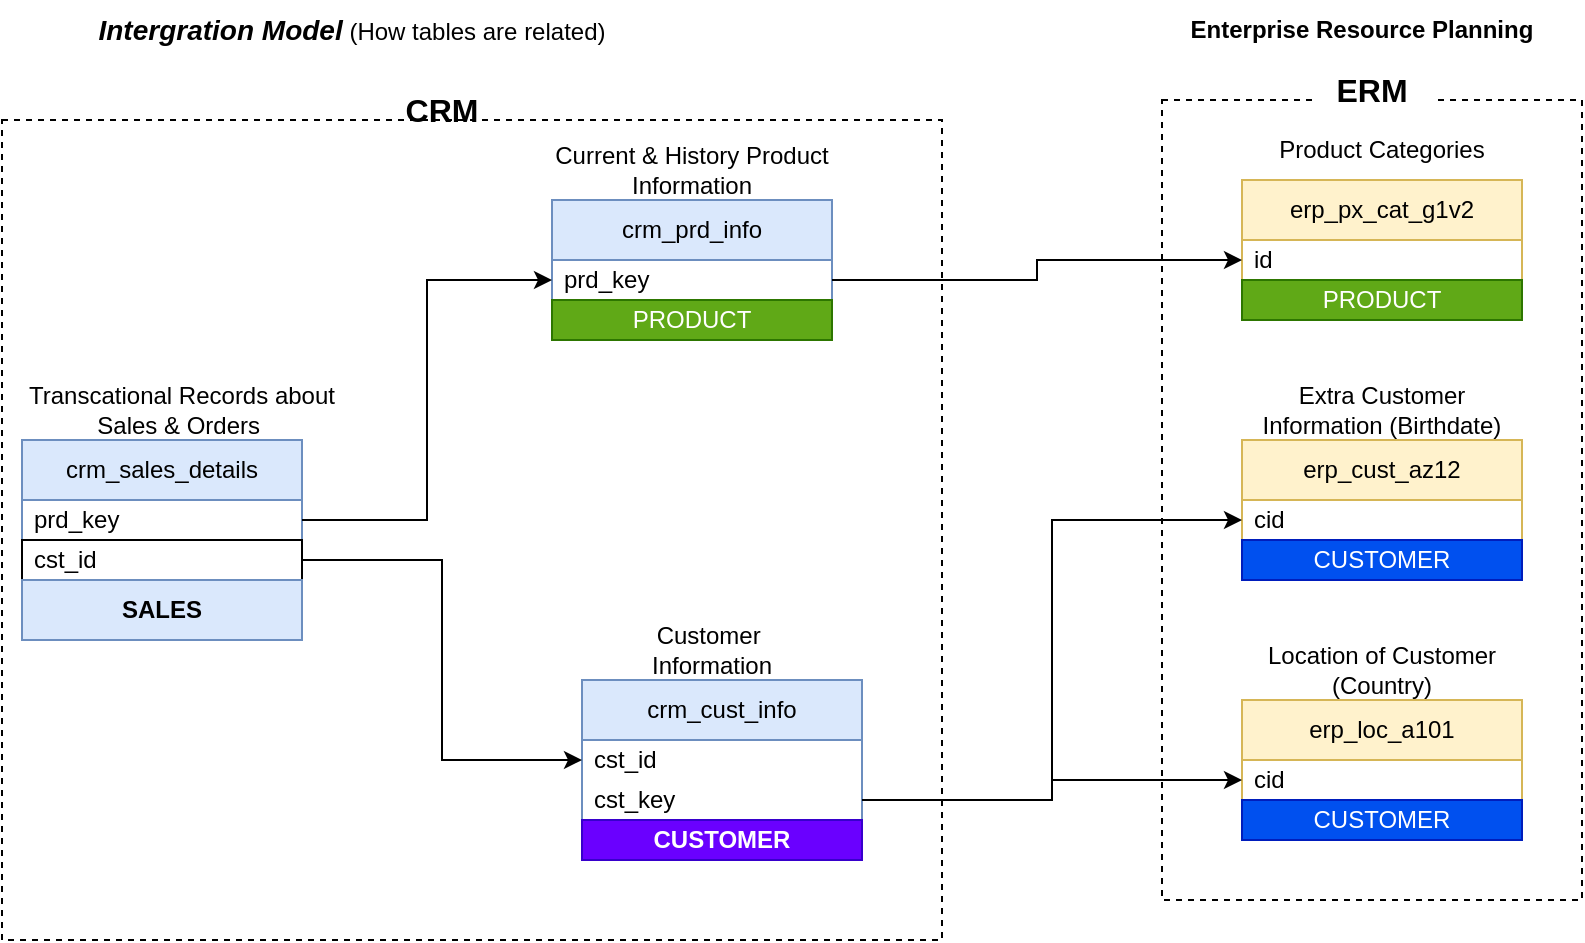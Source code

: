 <mxfile version="28.1.2">
  <diagram name="Page-1" id="SJIx_TMV2mGabPRBRpuI">
    <mxGraphModel dx="806" dy="531" grid="1" gridSize="10" guides="1" tooltips="1" connect="1" arrows="1" fold="1" page="1" pageScale="1" pageWidth="850" pageHeight="1100" math="0" shadow="0">
      <root>
        <mxCell id="0" />
        <mxCell id="1" parent="0" />
        <mxCell id="q6Q0hkMuluO9ET0uAF98-1" value="crm_sales_details" style="swimlane;fontStyle=0;childLayout=stackLayout;horizontal=1;startSize=30;horizontalStack=0;resizeParent=1;resizeParentMax=0;resizeLast=0;collapsible=1;marginBottom=0;whiteSpace=wrap;html=1;fillColor=#dae8fc;strokeColor=#6c8ebf;" vertex="1" parent="1">
          <mxGeometry x="20" y="230" width="140" height="100" as="geometry" />
        </mxCell>
        <mxCell id="q6Q0hkMuluO9ET0uAF98-2" value="prd_key" style="text;strokeColor=none;fillColor=none;align=left;verticalAlign=middle;spacingLeft=4;spacingRight=4;overflow=hidden;points=[[0,0.5],[1,0.5]];portConstraint=eastwest;rotatable=0;whiteSpace=wrap;html=1;" vertex="1" parent="q6Q0hkMuluO9ET0uAF98-1">
          <mxGeometry y="30" width="140" height="20" as="geometry" />
        </mxCell>
        <mxCell id="q6Q0hkMuluO9ET0uAF98-3" value="cst_id" style="text;strokeColor=default;fillColor=none;align=left;verticalAlign=middle;spacingLeft=4;spacingRight=4;overflow=hidden;points=[[0,0.5],[1,0.5]];portConstraint=eastwest;rotatable=0;whiteSpace=wrap;html=1;" vertex="1" parent="q6Q0hkMuluO9ET0uAF98-1">
          <mxGeometry y="50" width="140" height="20" as="geometry" />
        </mxCell>
        <mxCell id="q6Q0hkMuluO9ET0uAF98-4" value="&lt;b&gt;SALES&lt;/b&gt;" style="text;strokeColor=#6c8ebf;fillColor=#dae8fc;align=center;verticalAlign=middle;spacingLeft=4;spacingRight=4;overflow=hidden;points=[[0,0.5],[1,0.5]];portConstraint=eastwest;rotatable=0;whiteSpace=wrap;html=1;" vertex="1" parent="q6Q0hkMuluO9ET0uAF98-1">
          <mxGeometry y="70" width="140" height="30" as="geometry" />
        </mxCell>
        <mxCell id="q6Q0hkMuluO9ET0uAF98-5" value="Transcational Records about&lt;div&gt;Sales &amp;amp; Orders&amp;nbsp;&lt;/div&gt;" style="text;html=1;align=center;verticalAlign=middle;whiteSpace=wrap;rounded=0;" vertex="1" parent="1">
          <mxGeometry x="20" y="200" width="160" height="30" as="geometry" />
        </mxCell>
        <mxCell id="q6Q0hkMuluO9ET0uAF98-19" value="crm_cust_info" style="swimlane;fontStyle=0;childLayout=stackLayout;horizontal=1;startSize=30;horizontalStack=0;resizeParent=1;resizeParentMax=0;resizeLast=0;collapsible=1;marginBottom=0;whiteSpace=wrap;html=1;fillColor=#dae8fc;strokeColor=#6c8ebf;" vertex="1" parent="1">
          <mxGeometry x="300" y="350" width="140" height="90" as="geometry" />
        </mxCell>
        <mxCell id="q6Q0hkMuluO9ET0uAF98-20" value="cst_id" style="text;strokeColor=none;fillColor=none;align=left;verticalAlign=middle;spacingLeft=4;spacingRight=4;overflow=hidden;points=[[0,0.5],[1,0.5]];portConstraint=eastwest;rotatable=0;whiteSpace=wrap;html=1;" vertex="1" parent="q6Q0hkMuluO9ET0uAF98-19">
          <mxGeometry y="30" width="140" height="20" as="geometry" />
        </mxCell>
        <mxCell id="q6Q0hkMuluO9ET0uAF98-21" value="cst_key" style="text;strokeColor=none;fillColor=none;align=left;verticalAlign=middle;spacingLeft=4;spacingRight=4;overflow=hidden;points=[[0,0.5],[1,0.5]];portConstraint=eastwest;rotatable=0;whiteSpace=wrap;html=1;" vertex="1" parent="q6Q0hkMuluO9ET0uAF98-19">
          <mxGeometry y="50" width="140" height="20" as="geometry" />
        </mxCell>
        <mxCell id="q6Q0hkMuluO9ET0uAF98-22" value="&lt;b&gt;CUSTOMER&lt;/b&gt;" style="text;strokeColor=#3700CC;fillColor=#6a00ff;align=center;verticalAlign=middle;spacingLeft=4;spacingRight=4;overflow=hidden;points=[[0,0.5],[1,0.5]];portConstraint=eastwest;rotatable=0;whiteSpace=wrap;html=1;fontColor=#ffffff;" vertex="1" parent="q6Q0hkMuluO9ET0uAF98-19">
          <mxGeometry y="70" width="140" height="20" as="geometry" />
        </mxCell>
        <mxCell id="q6Q0hkMuluO9ET0uAF98-23" value="Customer&amp;nbsp;&lt;div&gt;Information&lt;/div&gt;" style="text;html=1;align=center;verticalAlign=middle;whiteSpace=wrap;rounded=0;" vertex="1" parent="1">
          <mxGeometry x="300" y="320" width="130" height="30" as="geometry" />
        </mxCell>
        <mxCell id="q6Q0hkMuluO9ET0uAF98-24" value="crm_prd_info" style="swimlane;fontStyle=0;childLayout=stackLayout;horizontal=1;startSize=30;horizontalStack=0;resizeParent=1;resizeParentMax=0;resizeLast=0;collapsible=1;marginBottom=0;whiteSpace=wrap;html=1;fillColor=#dae8fc;strokeColor=#6c8ebf;" vertex="1" parent="1">
          <mxGeometry x="285" y="110" width="140" height="70" as="geometry" />
        </mxCell>
        <mxCell id="q6Q0hkMuluO9ET0uAF98-25" value="prd_key" style="text;strokeColor=none;fillColor=none;align=left;verticalAlign=middle;spacingLeft=4;spacingRight=4;overflow=hidden;points=[[0,0.5],[1,0.5]];portConstraint=eastwest;rotatable=0;whiteSpace=wrap;html=1;" vertex="1" parent="q6Q0hkMuluO9ET0uAF98-24">
          <mxGeometry y="30" width="140" height="20" as="geometry" />
        </mxCell>
        <mxCell id="q6Q0hkMuluO9ET0uAF98-26" value="PRODUCT" style="text;strokeColor=#2D7600;fillColor=#60a917;align=center;verticalAlign=middle;spacingLeft=4;spacingRight=4;overflow=hidden;points=[[0,0.5],[1,0.5]];portConstraint=eastwest;rotatable=0;whiteSpace=wrap;html=1;fontColor=#ffffff;" vertex="1" parent="q6Q0hkMuluO9ET0uAF98-24">
          <mxGeometry y="50" width="140" height="20" as="geometry" />
        </mxCell>
        <mxCell id="q6Q0hkMuluO9ET0uAF98-28" value="Current &amp;amp; History Product Information" style="text;html=1;align=center;verticalAlign=middle;whiteSpace=wrap;rounded=0;" vertex="1" parent="1">
          <mxGeometry x="285" y="80" width="140" height="30" as="geometry" />
        </mxCell>
        <mxCell id="q6Q0hkMuluO9ET0uAF98-32" value="&lt;b style=&quot;&quot;&gt;&lt;font style=&quot;font-size: 16px;&quot;&gt;CRM&lt;/font&gt;&lt;/b&gt;" style="text;html=1;align=center;verticalAlign=middle;whiteSpace=wrap;rounded=0;fillColor=default;" vertex="1" parent="1">
          <mxGeometry x="200" y="50" width="60" height="30" as="geometry" />
        </mxCell>
        <mxCell id="q6Q0hkMuluO9ET0uAF98-33" style="edgeStyle=orthogonalEdgeStyle;rounded=0;orthogonalLoop=1;jettySize=auto;html=1;entryX=0;entryY=0.5;entryDx=0;entryDy=0;" edge="1" parent="1" source="q6Q0hkMuluO9ET0uAF98-2" target="q6Q0hkMuluO9ET0uAF98-25">
          <mxGeometry relative="1" as="geometry" />
        </mxCell>
        <mxCell id="q6Q0hkMuluO9ET0uAF98-34" style="edgeStyle=orthogonalEdgeStyle;rounded=0;orthogonalLoop=1;jettySize=auto;html=1;entryX=0;entryY=0.5;entryDx=0;entryDy=0;" edge="1" parent="1" source="q6Q0hkMuluO9ET0uAF98-3" target="q6Q0hkMuluO9ET0uAF98-20">
          <mxGeometry relative="1" as="geometry" />
        </mxCell>
        <mxCell id="q6Q0hkMuluO9ET0uAF98-36" value="erp_px_cat_g1v2" style="swimlane;fontStyle=0;childLayout=stackLayout;horizontal=1;startSize=30;horizontalStack=0;resizeParent=1;resizeParentMax=0;resizeLast=0;collapsible=1;marginBottom=0;whiteSpace=wrap;html=1;fillColor=#fff2cc;strokeColor=#d6b656;" vertex="1" parent="1">
          <mxGeometry x="630" y="100" width="140" height="70" as="geometry" />
        </mxCell>
        <mxCell id="q6Q0hkMuluO9ET0uAF98-37" value="id" style="text;strokeColor=none;fillColor=none;align=left;verticalAlign=middle;spacingLeft=4;spacingRight=4;overflow=hidden;points=[[0,0.5],[1,0.5]];portConstraint=eastwest;rotatable=0;whiteSpace=wrap;html=1;" vertex="1" parent="q6Q0hkMuluO9ET0uAF98-36">
          <mxGeometry y="30" width="140" height="20" as="geometry" />
        </mxCell>
        <mxCell id="q6Q0hkMuluO9ET0uAF98-38" value="PRODUCT" style="text;strokeColor=#2D7600;fillColor=#60a917;align=center;verticalAlign=middle;spacingLeft=4;spacingRight=4;overflow=hidden;points=[[0,0.5],[1,0.5]];portConstraint=eastwest;rotatable=0;whiteSpace=wrap;html=1;fontColor=#ffffff;" vertex="1" parent="q6Q0hkMuluO9ET0uAF98-36">
          <mxGeometry y="50" width="140" height="20" as="geometry" />
        </mxCell>
        <mxCell id="q6Q0hkMuluO9ET0uAF98-40" value="erp_cust_az12" style="swimlane;fontStyle=0;childLayout=stackLayout;horizontal=1;startSize=30;horizontalStack=0;resizeParent=1;resizeParentMax=0;resizeLast=0;collapsible=1;marginBottom=0;whiteSpace=wrap;html=1;fillColor=#fff2cc;strokeColor=#d6b656;" vertex="1" parent="1">
          <mxGeometry x="630" y="230" width="140" height="70" as="geometry" />
        </mxCell>
        <mxCell id="q6Q0hkMuluO9ET0uAF98-41" value="cid" style="text;strokeColor=none;fillColor=none;align=left;verticalAlign=middle;spacingLeft=4;spacingRight=4;overflow=hidden;points=[[0,0.5],[1,0.5]];portConstraint=eastwest;rotatable=0;whiteSpace=wrap;html=1;" vertex="1" parent="q6Q0hkMuluO9ET0uAF98-40">
          <mxGeometry y="30" width="140" height="20" as="geometry" />
        </mxCell>
        <mxCell id="q6Q0hkMuluO9ET0uAF98-42" value="CUSTOMER" style="text;strokeColor=#001DBC;fillColor=#0050ef;align=center;verticalAlign=middle;spacingLeft=4;spacingRight=4;overflow=hidden;points=[[0,0.5],[1,0.5]];portConstraint=eastwest;rotatable=0;whiteSpace=wrap;html=1;fontColor=#ffffff;" vertex="1" parent="q6Q0hkMuluO9ET0uAF98-40">
          <mxGeometry y="50" width="140" height="20" as="geometry" />
        </mxCell>
        <mxCell id="q6Q0hkMuluO9ET0uAF98-46" value="erp_loc_a101" style="swimlane;fontStyle=0;childLayout=stackLayout;horizontal=1;startSize=30;horizontalStack=0;resizeParent=1;resizeParentMax=0;resizeLast=0;collapsible=1;marginBottom=0;whiteSpace=wrap;html=1;fillColor=#fff2cc;strokeColor=#d6b656;" vertex="1" parent="1">
          <mxGeometry x="630" y="360" width="140" height="70" as="geometry" />
        </mxCell>
        <mxCell id="q6Q0hkMuluO9ET0uAF98-47" value="cid" style="text;strokeColor=none;fillColor=none;align=left;verticalAlign=middle;spacingLeft=4;spacingRight=4;overflow=hidden;points=[[0,0.5],[1,0.5]];portConstraint=eastwest;rotatable=0;whiteSpace=wrap;html=1;" vertex="1" parent="q6Q0hkMuluO9ET0uAF98-46">
          <mxGeometry y="30" width="140" height="20" as="geometry" />
        </mxCell>
        <mxCell id="q6Q0hkMuluO9ET0uAF98-48" value="CUSTOMER" style="text;strokeColor=#001DBC;fillColor=#0050ef;align=center;verticalAlign=middle;spacingLeft=4;spacingRight=4;overflow=hidden;points=[[0,0.5],[1,0.5]];portConstraint=eastwest;rotatable=0;whiteSpace=wrap;html=1;fontColor=#ffffff;" vertex="1" parent="q6Q0hkMuluO9ET0uAF98-46">
          <mxGeometry y="50" width="140" height="20" as="geometry" />
        </mxCell>
        <mxCell id="q6Q0hkMuluO9ET0uAF98-49" value="Product Categories" style="text;html=1;align=center;verticalAlign=middle;whiteSpace=wrap;rounded=0;" vertex="1" parent="1">
          <mxGeometry x="630" y="70" width="140" height="30" as="geometry" />
        </mxCell>
        <mxCell id="q6Q0hkMuluO9ET0uAF98-50" value="Extra Customer Information (Birthdate)" style="text;html=1;align=center;verticalAlign=middle;whiteSpace=wrap;rounded=0;" vertex="1" parent="1">
          <mxGeometry x="630" y="200" width="140" height="30" as="geometry" />
        </mxCell>
        <mxCell id="q6Q0hkMuluO9ET0uAF98-51" value="Location of Customer (Country)" style="text;html=1;align=center;verticalAlign=middle;whiteSpace=wrap;rounded=0;" vertex="1" parent="1">
          <mxGeometry x="630" y="330" width="140" height="30" as="geometry" />
        </mxCell>
        <mxCell id="q6Q0hkMuluO9ET0uAF98-52" style="edgeStyle=orthogonalEdgeStyle;rounded=0;orthogonalLoop=1;jettySize=auto;html=1;entryX=0;entryY=0.5;entryDx=0;entryDy=0;" edge="1" parent="1" source="q6Q0hkMuluO9ET0uAF98-25" target="q6Q0hkMuluO9ET0uAF98-37">
          <mxGeometry relative="1" as="geometry" />
        </mxCell>
        <mxCell id="q6Q0hkMuluO9ET0uAF98-54" style="edgeStyle=orthogonalEdgeStyle;rounded=0;orthogonalLoop=1;jettySize=auto;html=1;entryX=0;entryY=0.5;entryDx=0;entryDy=0;" edge="1" parent="1" source="q6Q0hkMuluO9ET0uAF98-21" target="q6Q0hkMuluO9ET0uAF98-41">
          <mxGeometry relative="1" as="geometry" />
        </mxCell>
        <mxCell id="q6Q0hkMuluO9ET0uAF98-55" style="edgeStyle=orthogonalEdgeStyle;rounded=0;orthogonalLoop=1;jettySize=auto;html=1;entryX=0;entryY=0.5;entryDx=0;entryDy=0;" edge="1" parent="1" source="q6Q0hkMuluO9ET0uAF98-21" target="q6Q0hkMuluO9ET0uAF98-47">
          <mxGeometry relative="1" as="geometry" />
        </mxCell>
        <mxCell id="q6Q0hkMuluO9ET0uAF98-56" value="" style="rounded=0;whiteSpace=wrap;html=1;fillColor=none;dashed=1;" vertex="1" parent="1">
          <mxGeometry x="10" y="70" width="470" height="410" as="geometry" />
        </mxCell>
        <mxCell id="q6Q0hkMuluO9ET0uAF98-57" value="" style="rounded=0;whiteSpace=wrap;html=1;fillColor=none;dashed=1;" vertex="1" parent="1">
          <mxGeometry x="590" y="60" width="210" height="400" as="geometry" />
        </mxCell>
        <mxCell id="q6Q0hkMuluO9ET0uAF98-58" value="&lt;span style=&quot;font-size: 16px;&quot;&gt;&lt;b&gt;ERM&lt;/b&gt;&lt;/span&gt;" style="text;html=1;align=center;verticalAlign=middle;whiteSpace=wrap;rounded=0;fillColor=default;" vertex="1" parent="1">
          <mxGeometry x="665" y="40" width="60" height="30" as="geometry" />
        </mxCell>
        <mxCell id="q6Q0hkMuluO9ET0uAF98-59" value="&lt;b&gt;Enterprise Resource Planning&lt;/b&gt;" style="text;html=1;align=center;verticalAlign=middle;whiteSpace=wrap;rounded=0;" vertex="1" parent="1">
          <mxGeometry x="590" y="10" width="200" height="30" as="geometry" />
        </mxCell>
        <mxCell id="q6Q0hkMuluO9ET0uAF98-60" value="&lt;font style=&quot;font-size: 14px;&quot;&gt;&lt;b&gt;&lt;i&gt;Intergration Model&lt;/i&gt;&lt;/b&gt;&lt;/font&gt; (How tables are related)" style="text;html=1;align=center;verticalAlign=middle;whiteSpace=wrap;rounded=0;" vertex="1" parent="1">
          <mxGeometry x="40" y="10" width="290" height="30" as="geometry" />
        </mxCell>
      </root>
    </mxGraphModel>
  </diagram>
</mxfile>
